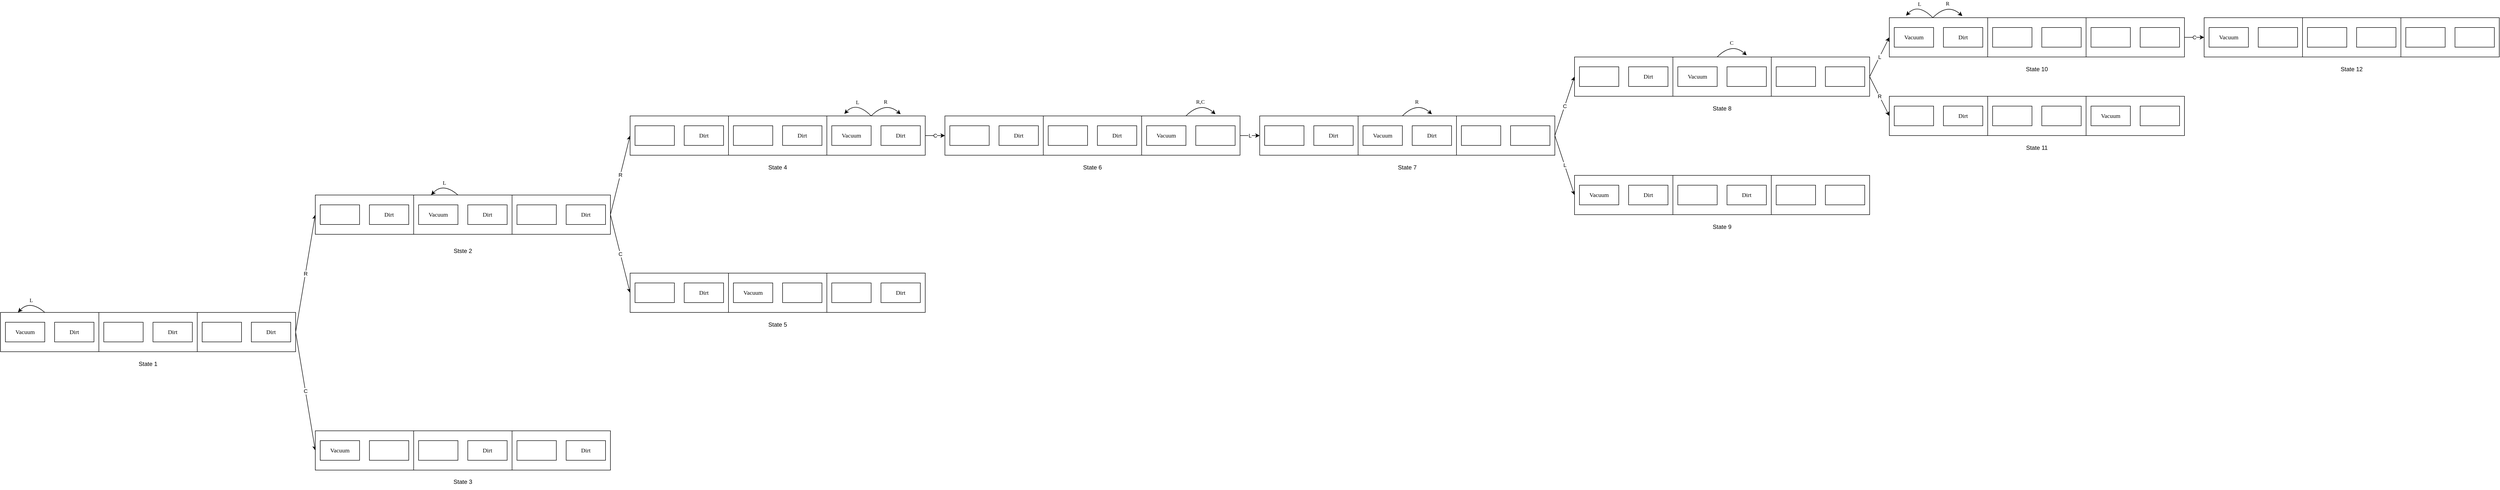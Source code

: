 <mxfile version="20.2.0" type="device"><diagram id="90QePWSyXAGVDsi16M6v" name="Page-1"><mxGraphModel dx="1298" dy="1824" grid="1" gridSize="10" guides="1" tooltips="1" connect="1" arrows="1" fold="1" page="1" pageScale="1" pageWidth="850" pageHeight="1100" math="0" shadow="0"><root><mxCell id="0"/><mxCell id="1" parent="0"/><mxCell id="i3r8bKGxeZJ9RSc_xChF-28" value="R" style="rounded=0;orthogonalLoop=1;jettySize=auto;html=1;exitX=1;exitY=0.5;exitDx=0;exitDy=0;entryX=0;entryY=0.5;entryDx=0;entryDy=0;" edge="1" parent="1" source="i3r8bKGxeZJ9RSc_xChF-1" target="i3r8bKGxeZJ9RSc_xChF-10"><mxGeometry relative="1" as="geometry"/></mxCell><mxCell id="i3r8bKGxeZJ9RSc_xChF-30" value="C" style="edgeStyle=none;rounded=0;orthogonalLoop=1;jettySize=auto;html=1;exitX=1;exitY=0.5;exitDx=0;exitDy=0;entryX=0;entryY=0.5;entryDx=0;entryDy=0;" edge="1" parent="1" source="i3r8bKGxeZJ9RSc_xChF-1" target="i3r8bKGxeZJ9RSc_xChF-19"><mxGeometry relative="1" as="geometry"/></mxCell><mxCell id="i3r8bKGxeZJ9RSc_xChF-1" value="" style="rounded=0;whiteSpace=wrap;html=1;fontFamily=Times New Roman;fontStyle=0" vertex="1" parent="1"><mxGeometry y="280" width="600" height="80" as="geometry"/></mxCell><mxCell id="i3r8bKGxeZJ9RSc_xChF-2" value="Vacuum" style="rounded=0;whiteSpace=wrap;html=1;fontFamily=Times New Roman;fontStyle=0;spacingTop=0;" vertex="1" parent="1"><mxGeometry x="10" y="300" width="80" height="40" as="geometry"/></mxCell><mxCell id="i3r8bKGxeZJ9RSc_xChF-3" value="Dirt" style="rounded=0;whiteSpace=wrap;html=1;fontFamily=Times New Roman;fontStyle=0" vertex="1" parent="1"><mxGeometry x="110" y="300" width="80" height="40" as="geometry"/></mxCell><mxCell id="i3r8bKGxeZJ9RSc_xChF-4" value="" style="rounded=0;whiteSpace=wrap;html=1;fontFamily=Times New Roman;fontStyle=0" vertex="1" parent="1"><mxGeometry x="210" y="300" width="80" height="40" as="geometry"/></mxCell><mxCell id="i3r8bKGxeZJ9RSc_xChF-5" value="Dirt" style="rounded=0;whiteSpace=wrap;html=1;fontFamily=Times New Roman;fontStyle=0" vertex="1" parent="1"><mxGeometry x="310" y="300" width="80" height="40" as="geometry"/></mxCell><mxCell id="i3r8bKGxeZJ9RSc_xChF-6" value="" style="rounded=0;whiteSpace=wrap;html=1;fontFamily=Times New Roman;fontStyle=0" vertex="1" parent="1"><mxGeometry x="410" y="300" width="80" height="40" as="geometry"/></mxCell><mxCell id="i3r8bKGxeZJ9RSc_xChF-7" value="Dirt" style="rounded=0;whiteSpace=wrap;html=1;fontFamily=Times New Roman;fontStyle=0" vertex="1" parent="1"><mxGeometry x="510" y="300" width="80" height="40" as="geometry"/></mxCell><mxCell id="i3r8bKGxeZJ9RSc_xChF-8" value="" style="endArrow=none;html=1;rounded=0;sourcePerimeterSpacing=1;targetPerimeterSpacing=1;fontFamily=Times New Roman;fontStyle=0" edge="1" parent="1"><mxGeometry width="50" height="50" relative="1" as="geometry"><mxPoint x="200" y="360" as="sourcePoint"/><mxPoint x="200" y="280" as="targetPoint"/></mxGeometry></mxCell><mxCell id="i3r8bKGxeZJ9RSc_xChF-9" value="" style="endArrow=none;html=1;rounded=0;sourcePerimeterSpacing=1;targetPerimeterSpacing=1;fontFamily=Times New Roman;fontStyle=0" edge="1" parent="1"><mxGeometry width="50" height="50" relative="1" as="geometry"><mxPoint x="400" y="360" as="sourcePoint"/><mxPoint x="400" y="280" as="targetPoint"/></mxGeometry></mxCell><mxCell id="i3r8bKGxeZJ9RSc_xChF-50" value="R" style="edgeStyle=none;rounded=0;orthogonalLoop=1;jettySize=auto;html=1;exitX=1;exitY=0.5;exitDx=0;exitDy=0;entryX=0;entryY=0.5;entryDx=0;entryDy=0;" edge="1" parent="1" source="i3r8bKGxeZJ9RSc_xChF-10" target="i3r8bKGxeZJ9RSc_xChF-32"><mxGeometry relative="1" as="geometry"/></mxCell><mxCell id="i3r8bKGxeZJ9RSc_xChF-51" value="C" style="edgeStyle=none;rounded=0;orthogonalLoop=1;jettySize=auto;html=1;exitX=1;exitY=0.5;exitDx=0;exitDy=0;entryX=0;entryY=0.5;entryDx=0;entryDy=0;" edge="1" parent="1" source="i3r8bKGxeZJ9RSc_xChF-10" target="i3r8bKGxeZJ9RSc_xChF-41"><mxGeometry relative="1" as="geometry"/></mxCell><mxCell id="i3r8bKGxeZJ9RSc_xChF-10" value="" style="rounded=0;whiteSpace=wrap;html=1;fontFamily=Times New Roman;fontStyle=0" vertex="1" parent="1"><mxGeometry x="640" y="41" width="600" height="80" as="geometry"/></mxCell><mxCell id="i3r8bKGxeZJ9RSc_xChF-11" value="" style="rounded=0;whiteSpace=wrap;html=1;fontFamily=Times New Roman;fontStyle=0;spacingTop=0;" vertex="1" parent="1"><mxGeometry x="650" y="61" width="80" height="40" as="geometry"/></mxCell><mxCell id="i3r8bKGxeZJ9RSc_xChF-12" value="Dirt" style="rounded=0;whiteSpace=wrap;html=1;fontFamily=Times New Roman;fontStyle=0" vertex="1" parent="1"><mxGeometry x="750" y="61" width="80" height="40" as="geometry"/></mxCell><mxCell id="i3r8bKGxeZJ9RSc_xChF-13" value="Vacuum" style="rounded=0;whiteSpace=wrap;html=1;fontFamily=Times New Roman;fontStyle=0" vertex="1" parent="1"><mxGeometry x="850" y="61" width="80" height="40" as="geometry"/></mxCell><mxCell id="i3r8bKGxeZJ9RSc_xChF-14" value="Dirt" style="rounded=0;whiteSpace=wrap;html=1;fontFamily=Times New Roman;fontStyle=0" vertex="1" parent="1"><mxGeometry x="950" y="61" width="80" height="40" as="geometry"/></mxCell><mxCell id="i3r8bKGxeZJ9RSc_xChF-15" value="" style="rounded=0;whiteSpace=wrap;html=1;fontFamily=Times New Roman;fontStyle=0" vertex="1" parent="1"><mxGeometry x="1050" y="61" width="80" height="40" as="geometry"/></mxCell><mxCell id="i3r8bKGxeZJ9RSc_xChF-16" value="Dirt" style="rounded=0;whiteSpace=wrap;html=1;fontFamily=Times New Roman;fontStyle=0" vertex="1" parent="1"><mxGeometry x="1150" y="61" width="80" height="40" as="geometry"/></mxCell><mxCell id="i3r8bKGxeZJ9RSc_xChF-17" value="" style="endArrow=none;html=1;rounded=0;sourcePerimeterSpacing=1;targetPerimeterSpacing=1;fontFamily=Times New Roman;fontStyle=0" edge="1" parent="1"><mxGeometry width="50" height="50" relative="1" as="geometry"><mxPoint x="840" y="121" as="sourcePoint"/><mxPoint x="840" y="41" as="targetPoint"/></mxGeometry></mxCell><mxCell id="i3r8bKGxeZJ9RSc_xChF-18" value="" style="endArrow=none;html=1;rounded=0;sourcePerimeterSpacing=1;targetPerimeterSpacing=1;fontFamily=Times New Roman;fontStyle=0" edge="1" parent="1"><mxGeometry width="50" height="50" relative="1" as="geometry"><mxPoint x="1040" y="121" as="sourcePoint"/><mxPoint x="1040" y="41" as="targetPoint"/></mxGeometry></mxCell><mxCell id="i3r8bKGxeZJ9RSc_xChF-19" value="" style="rounded=0;whiteSpace=wrap;html=1;fontFamily=Times New Roman;fontStyle=0" vertex="1" parent="1"><mxGeometry x="640" y="521" width="600" height="80" as="geometry"/></mxCell><mxCell id="i3r8bKGxeZJ9RSc_xChF-20" value="Vacuum" style="rounded=0;whiteSpace=wrap;html=1;fontFamily=Times New Roman;fontStyle=0;spacingTop=0;" vertex="1" parent="1"><mxGeometry x="650" y="541" width="80" height="40" as="geometry"/></mxCell><mxCell id="i3r8bKGxeZJ9RSc_xChF-21" value="" style="rounded=0;whiteSpace=wrap;html=1;fontFamily=Times New Roman;fontStyle=0" vertex="1" parent="1"><mxGeometry x="750" y="541" width="80" height="40" as="geometry"/></mxCell><mxCell id="i3r8bKGxeZJ9RSc_xChF-22" value="" style="rounded=0;whiteSpace=wrap;html=1;fontFamily=Times New Roman;fontStyle=0" vertex="1" parent="1"><mxGeometry x="850" y="541" width="80" height="40" as="geometry"/></mxCell><mxCell id="i3r8bKGxeZJ9RSc_xChF-23" value="Dirt" style="rounded=0;whiteSpace=wrap;html=1;fontFamily=Times New Roman;fontStyle=0" vertex="1" parent="1"><mxGeometry x="950" y="541" width="80" height="40" as="geometry"/></mxCell><mxCell id="i3r8bKGxeZJ9RSc_xChF-24" value="" style="rounded=0;whiteSpace=wrap;html=1;fontFamily=Times New Roman;fontStyle=0" vertex="1" parent="1"><mxGeometry x="1050" y="541" width="80" height="40" as="geometry"/></mxCell><mxCell id="i3r8bKGxeZJ9RSc_xChF-25" value="Dirt" style="rounded=0;whiteSpace=wrap;html=1;fontFamily=Times New Roman;fontStyle=0" vertex="1" parent="1"><mxGeometry x="1150" y="541" width="80" height="40" as="geometry"/></mxCell><mxCell id="i3r8bKGxeZJ9RSc_xChF-26" value="" style="endArrow=none;html=1;rounded=0;sourcePerimeterSpacing=1;targetPerimeterSpacing=1;fontFamily=Times New Roman;fontStyle=0" edge="1" parent="1"><mxGeometry width="50" height="50" relative="1" as="geometry"><mxPoint x="840" y="601" as="sourcePoint"/><mxPoint x="840" y="521" as="targetPoint"/></mxGeometry></mxCell><mxCell id="i3r8bKGxeZJ9RSc_xChF-27" value="" style="endArrow=none;html=1;rounded=0;sourcePerimeterSpacing=1;targetPerimeterSpacing=1;fontFamily=Times New Roman;fontStyle=0" edge="1" parent="1"><mxGeometry width="50" height="50" relative="1" as="geometry"><mxPoint x="1040" y="601" as="sourcePoint"/><mxPoint x="1040" y="521" as="targetPoint"/></mxGeometry></mxCell><mxCell id="i3r8bKGxeZJ9RSc_xChF-31" value="L" style="curved=1;endArrow=classic;html=1;rounded=0;entryX=0.039;entryY=-0.052;entryDx=0;entryDy=0;entryPerimeter=0;fontFamily=Times New Roman;fontStyle=0" edge="1" parent="1"><mxGeometry width="50" height="50" relative="1" as="geometry"><mxPoint x="90" y="280" as="sourcePoint"/><mxPoint x="35.6" y="279.84" as="targetPoint"/><Array as="points"><mxPoint x="60" y="254"/></Array></mxGeometry></mxCell><mxCell id="i3r8bKGxeZJ9RSc_xChF-78" value="C" style="edgeStyle=none;rounded=0;orthogonalLoop=1;jettySize=auto;html=1;exitX=1;exitY=0.5;exitDx=0;exitDy=0;entryX=0;entryY=0.5;entryDx=0;entryDy=0;" edge="1" parent="1" source="i3r8bKGxeZJ9RSc_xChF-32" target="i3r8bKGxeZJ9RSc_xChF-58"><mxGeometry relative="1" as="geometry"/></mxCell><mxCell id="i3r8bKGxeZJ9RSc_xChF-32" value="" style="rounded=0;whiteSpace=wrap;html=1;fontFamily=Times New Roman;fontStyle=0" vertex="1" parent="1"><mxGeometry x="1280" y="-120" width="600" height="80" as="geometry"/></mxCell><mxCell id="i3r8bKGxeZJ9RSc_xChF-33" value="" style="rounded=0;whiteSpace=wrap;html=1;fontFamily=Times New Roman;fontStyle=0;spacingTop=0;" vertex="1" parent="1"><mxGeometry x="1290" y="-100" width="80" height="40" as="geometry"/></mxCell><mxCell id="i3r8bKGxeZJ9RSc_xChF-34" value="Dirt" style="rounded=0;whiteSpace=wrap;html=1;fontFamily=Times New Roman;fontStyle=0" vertex="1" parent="1"><mxGeometry x="1390" y="-100" width="80" height="40" as="geometry"/></mxCell><mxCell id="i3r8bKGxeZJ9RSc_xChF-35" value="" style="rounded=0;whiteSpace=wrap;html=1;fontFamily=Times New Roman;fontStyle=0" vertex="1" parent="1"><mxGeometry x="1490" y="-100" width="80" height="40" as="geometry"/></mxCell><mxCell id="i3r8bKGxeZJ9RSc_xChF-36" value="Dirt" style="rounded=0;whiteSpace=wrap;html=1;fontFamily=Times New Roman;fontStyle=0" vertex="1" parent="1"><mxGeometry x="1590" y="-100" width="80" height="40" as="geometry"/></mxCell><mxCell id="i3r8bKGxeZJ9RSc_xChF-37" value="Vacuum" style="rounded=0;whiteSpace=wrap;html=1;fontFamily=Times New Roman;fontStyle=0" vertex="1" parent="1"><mxGeometry x="1690" y="-100" width="80" height="40" as="geometry"/></mxCell><mxCell id="i3r8bKGxeZJ9RSc_xChF-38" value="Dirt" style="rounded=0;whiteSpace=wrap;html=1;fontFamily=Times New Roman;fontStyle=0" vertex="1" parent="1"><mxGeometry x="1790" y="-100" width="80" height="40" as="geometry"/></mxCell><mxCell id="i3r8bKGxeZJ9RSc_xChF-39" value="" style="endArrow=none;html=1;rounded=0;sourcePerimeterSpacing=1;targetPerimeterSpacing=1;fontFamily=Times New Roman;fontStyle=0" edge="1" parent="1"><mxGeometry width="50" height="50" relative="1" as="geometry"><mxPoint x="1480" y="-40" as="sourcePoint"/><mxPoint x="1480" y="-120" as="targetPoint"/></mxGeometry></mxCell><mxCell id="i3r8bKGxeZJ9RSc_xChF-40" value="" style="endArrow=none;html=1;rounded=0;sourcePerimeterSpacing=1;targetPerimeterSpacing=1;fontFamily=Times New Roman;fontStyle=0" edge="1" parent="1"><mxGeometry width="50" height="50" relative="1" as="geometry"><mxPoint x="1680" y="-40" as="sourcePoint"/><mxPoint x="1680" y="-120" as="targetPoint"/></mxGeometry></mxCell><mxCell id="i3r8bKGxeZJ9RSc_xChF-41" value="" style="rounded=0;whiteSpace=wrap;html=1;fontFamily=Times New Roman;fontStyle=0" vertex="1" parent="1"><mxGeometry x="1280" y="200" width="600" height="80" as="geometry"/></mxCell><mxCell id="i3r8bKGxeZJ9RSc_xChF-42" value="" style="rounded=0;whiteSpace=wrap;html=1;fontFamily=Times New Roman;fontStyle=0;spacingTop=0;" vertex="1" parent="1"><mxGeometry x="1290" y="220" width="80" height="40" as="geometry"/></mxCell><mxCell id="i3r8bKGxeZJ9RSc_xChF-43" value="Dirt" style="rounded=0;whiteSpace=wrap;html=1;fontFamily=Times New Roman;fontStyle=0" vertex="1" parent="1"><mxGeometry x="1390" y="220" width="80" height="40" as="geometry"/></mxCell><mxCell id="i3r8bKGxeZJ9RSc_xChF-44" value="Vacuum" style="rounded=0;whiteSpace=wrap;html=1;fontFamily=Times New Roman;fontStyle=0" vertex="1" parent="1"><mxGeometry x="1490" y="220" width="80" height="40" as="geometry"/></mxCell><mxCell id="i3r8bKGxeZJ9RSc_xChF-45" value="" style="rounded=0;whiteSpace=wrap;html=1;fontFamily=Times New Roman;fontStyle=0" vertex="1" parent="1"><mxGeometry x="1590" y="220" width="80" height="40" as="geometry"/></mxCell><mxCell id="i3r8bKGxeZJ9RSc_xChF-46" value="" style="rounded=0;whiteSpace=wrap;html=1;fontFamily=Times New Roman;fontStyle=0" vertex="1" parent="1"><mxGeometry x="1690" y="220" width="80" height="40" as="geometry"/></mxCell><mxCell id="i3r8bKGxeZJ9RSc_xChF-47" value="Dirt" style="rounded=0;whiteSpace=wrap;html=1;fontFamily=Times New Roman;fontStyle=0" vertex="1" parent="1"><mxGeometry x="1790" y="220" width="80" height="40" as="geometry"/></mxCell><mxCell id="i3r8bKGxeZJ9RSc_xChF-48" value="" style="endArrow=none;html=1;rounded=0;sourcePerimeterSpacing=1;targetPerimeterSpacing=1;fontFamily=Times New Roman;fontStyle=0" edge="1" parent="1"><mxGeometry width="50" height="50" relative="1" as="geometry"><mxPoint x="1480" y="280" as="sourcePoint"/><mxPoint x="1480" y="200" as="targetPoint"/></mxGeometry></mxCell><mxCell id="i3r8bKGxeZJ9RSc_xChF-49" value="" style="endArrow=none;html=1;rounded=0;sourcePerimeterSpacing=1;targetPerimeterSpacing=1;fontFamily=Times New Roman;fontStyle=0" edge="1" parent="1"><mxGeometry width="50" height="50" relative="1" as="geometry"><mxPoint x="1680" y="280" as="sourcePoint"/><mxPoint x="1680" y="200" as="targetPoint"/></mxGeometry></mxCell><mxCell id="i3r8bKGxeZJ9RSc_xChF-52" value="L" style="curved=1;endArrow=classic;html=1;rounded=0;entryX=0.039;entryY=-0.052;entryDx=0;entryDy=0;entryPerimeter=0;fontFamily=Times New Roman;fontStyle=0" edge="1" parent="1"><mxGeometry width="50" height="50" relative="1" as="geometry"><mxPoint x="930" y="41" as="sourcePoint"/><mxPoint x="875.6" y="40.84" as="targetPoint"/><Array as="points"><mxPoint x="900" y="15"/></Array></mxGeometry></mxCell><mxCell id="i3r8bKGxeZJ9RSc_xChF-53" value="State 1" style="text;html=1;strokeColor=none;fillColor=none;align=center;verticalAlign=middle;whiteSpace=wrap;rounded=0;" vertex="1" parent="1"><mxGeometry x="270" y="370" width="60" height="30" as="geometry"/></mxCell><mxCell id="i3r8bKGxeZJ9RSc_xChF-54" value="Stste 2" style="text;html=1;strokeColor=none;fillColor=none;align=center;verticalAlign=middle;whiteSpace=wrap;rounded=0;" vertex="1" parent="1"><mxGeometry x="910" y="140" width="60" height="30" as="geometry"/></mxCell><mxCell id="i3r8bKGxeZJ9RSc_xChF-55" value="State 3" style="text;html=1;strokeColor=none;fillColor=none;align=center;verticalAlign=middle;whiteSpace=wrap;rounded=0;" vertex="1" parent="1"><mxGeometry x="910" y="610" width="60" height="30" as="geometry"/></mxCell><mxCell id="i3r8bKGxeZJ9RSc_xChF-56" value="State 4" style="text;html=1;strokeColor=none;fillColor=none;align=center;verticalAlign=middle;whiteSpace=wrap;rounded=0;" vertex="1" parent="1"><mxGeometry x="1550" y="-30" width="60" height="30" as="geometry"/></mxCell><mxCell id="i3r8bKGxeZJ9RSc_xChF-57" value="State 5" style="text;html=1;strokeColor=none;fillColor=none;align=center;verticalAlign=middle;whiteSpace=wrap;rounded=0;" vertex="1" parent="1"><mxGeometry x="1550" y="290" width="60" height="30" as="geometry"/></mxCell><mxCell id="i3r8bKGxeZJ9RSc_xChF-82" value="L" style="edgeStyle=none;rounded=0;orthogonalLoop=1;jettySize=auto;html=1;exitX=1;exitY=0.5;exitDx=0;exitDy=0;entryX=0;entryY=0.5;entryDx=0;entryDy=0;" edge="1" parent="1" source="i3r8bKGxeZJ9RSc_xChF-58" target="i3r8bKGxeZJ9RSc_xChF-68"><mxGeometry relative="1" as="geometry"/></mxCell><mxCell id="i3r8bKGxeZJ9RSc_xChF-58" value="" style="rounded=0;whiteSpace=wrap;html=1;fontFamily=Times New Roman;fontStyle=0" vertex="1" parent="1"><mxGeometry x="1920" y="-120" width="600" height="80" as="geometry"/></mxCell><mxCell id="i3r8bKGxeZJ9RSc_xChF-59" value="" style="rounded=0;whiteSpace=wrap;html=1;fontFamily=Times New Roman;fontStyle=0;spacingTop=0;" vertex="1" parent="1"><mxGeometry x="1930" y="-100" width="80" height="40" as="geometry"/></mxCell><mxCell id="i3r8bKGxeZJ9RSc_xChF-60" value="Dirt" style="rounded=0;whiteSpace=wrap;html=1;fontFamily=Times New Roman;fontStyle=0" vertex="1" parent="1"><mxGeometry x="2030" y="-100" width="80" height="40" as="geometry"/></mxCell><mxCell id="i3r8bKGxeZJ9RSc_xChF-61" value="" style="rounded=0;whiteSpace=wrap;html=1;fontFamily=Times New Roman;fontStyle=0" vertex="1" parent="1"><mxGeometry x="2130" y="-100" width="80" height="40" as="geometry"/></mxCell><mxCell id="i3r8bKGxeZJ9RSc_xChF-62" value="Dirt" style="rounded=0;whiteSpace=wrap;html=1;fontFamily=Times New Roman;fontStyle=0" vertex="1" parent="1"><mxGeometry x="2230" y="-100" width="80" height="40" as="geometry"/></mxCell><mxCell id="i3r8bKGxeZJ9RSc_xChF-63" value="Vacuum" style="rounded=0;whiteSpace=wrap;html=1;fontFamily=Times New Roman;fontStyle=0" vertex="1" parent="1"><mxGeometry x="2330" y="-100" width="80" height="40" as="geometry"/></mxCell><mxCell id="i3r8bKGxeZJ9RSc_xChF-64" value="" style="rounded=0;whiteSpace=wrap;html=1;fontFamily=Times New Roman;fontStyle=0" vertex="1" parent="1"><mxGeometry x="2430" y="-100" width="80" height="40" as="geometry"/></mxCell><mxCell id="i3r8bKGxeZJ9RSc_xChF-65" value="" style="endArrow=none;html=1;rounded=0;sourcePerimeterSpacing=1;targetPerimeterSpacing=1;fontFamily=Times New Roman;fontStyle=0" edge="1" parent="1"><mxGeometry width="50" height="50" relative="1" as="geometry"><mxPoint x="2120" y="-40" as="sourcePoint"/><mxPoint x="2120" y="-120" as="targetPoint"/></mxGeometry></mxCell><mxCell id="i3r8bKGxeZJ9RSc_xChF-66" value="" style="endArrow=none;html=1;rounded=0;sourcePerimeterSpacing=1;targetPerimeterSpacing=1;fontFamily=Times New Roman;fontStyle=0" edge="1" parent="1"><mxGeometry width="50" height="50" relative="1" as="geometry"><mxPoint x="2320" y="-40" as="sourcePoint"/><mxPoint x="2320" y="-120" as="targetPoint"/></mxGeometry></mxCell><mxCell id="i3r8bKGxeZJ9RSc_xChF-67" value="State 6" style="text;html=1;strokeColor=none;fillColor=none;align=center;verticalAlign=middle;whiteSpace=wrap;rounded=0;" vertex="1" parent="1"><mxGeometry x="2190" y="-30" width="60" height="30" as="geometry"/></mxCell><mxCell id="i3r8bKGxeZJ9RSc_xChF-94" value="C" style="edgeStyle=none;rounded=0;orthogonalLoop=1;jettySize=auto;html=1;exitX=1;exitY=0.5;exitDx=0;exitDy=0;entryX=0;entryY=0.5;entryDx=0;entryDy=0;" edge="1" parent="1" source="i3r8bKGxeZJ9RSc_xChF-68" target="i3r8bKGxeZJ9RSc_xChF-83"><mxGeometry relative="1" as="geometry"/></mxCell><mxCell id="i3r8bKGxeZJ9RSc_xChF-106" value="L" style="edgeStyle=none;rounded=0;orthogonalLoop=1;jettySize=auto;html=1;exitX=1;exitY=0.5;exitDx=0;exitDy=0;entryX=0;entryY=0.5;entryDx=0;entryDy=0;" edge="1" parent="1" source="i3r8bKGxeZJ9RSc_xChF-68" target="i3r8bKGxeZJ9RSc_xChF-96"><mxGeometry relative="1" as="geometry"><mxPoint x="3170" y="50" as="targetPoint"/></mxGeometry></mxCell><mxCell id="i3r8bKGxeZJ9RSc_xChF-68" value="" style="rounded=0;whiteSpace=wrap;html=1;fontFamily=Times New Roman;fontStyle=0" vertex="1" parent="1"><mxGeometry x="2560" y="-120" width="600" height="80" as="geometry"/></mxCell><mxCell id="i3r8bKGxeZJ9RSc_xChF-69" value="" style="rounded=0;whiteSpace=wrap;html=1;fontFamily=Times New Roman;fontStyle=0;spacingTop=0;" vertex="1" parent="1"><mxGeometry x="2570" y="-100" width="80" height="40" as="geometry"/></mxCell><mxCell id="i3r8bKGxeZJ9RSc_xChF-70" value="Dirt" style="rounded=0;whiteSpace=wrap;html=1;fontFamily=Times New Roman;fontStyle=0" vertex="1" parent="1"><mxGeometry x="2670" y="-100" width="80" height="40" as="geometry"/></mxCell><mxCell id="i3r8bKGxeZJ9RSc_xChF-71" value="Vacuum" style="rounded=0;whiteSpace=wrap;html=1;fontFamily=Times New Roman;fontStyle=0" vertex="1" parent="1"><mxGeometry x="2770" y="-100" width="80" height="40" as="geometry"/></mxCell><mxCell id="i3r8bKGxeZJ9RSc_xChF-72" value="Dirt" style="rounded=0;whiteSpace=wrap;html=1;fontFamily=Times New Roman;fontStyle=0" vertex="1" parent="1"><mxGeometry x="2870" y="-100" width="80" height="40" as="geometry"/></mxCell><mxCell id="i3r8bKGxeZJ9RSc_xChF-73" value="" style="rounded=0;whiteSpace=wrap;html=1;fontFamily=Times New Roman;fontStyle=0" vertex="1" parent="1"><mxGeometry x="2970" y="-100" width="80" height="40" as="geometry"/></mxCell><mxCell id="i3r8bKGxeZJ9RSc_xChF-74" value="" style="rounded=0;whiteSpace=wrap;html=1;fontFamily=Times New Roman;fontStyle=0" vertex="1" parent="1"><mxGeometry x="3070" y="-100" width="80" height="40" as="geometry"/></mxCell><mxCell id="i3r8bKGxeZJ9RSc_xChF-75" value="" style="endArrow=none;html=1;rounded=0;sourcePerimeterSpacing=1;targetPerimeterSpacing=1;fontFamily=Times New Roman;fontStyle=0" edge="1" parent="1"><mxGeometry width="50" height="50" relative="1" as="geometry"><mxPoint x="2760" y="-40" as="sourcePoint"/><mxPoint x="2760" y="-120" as="targetPoint"/></mxGeometry></mxCell><mxCell id="i3r8bKGxeZJ9RSc_xChF-76" value="" style="endArrow=none;html=1;rounded=0;sourcePerimeterSpacing=1;targetPerimeterSpacing=1;fontFamily=Times New Roman;fontStyle=0" edge="1" parent="1"><mxGeometry width="50" height="50" relative="1" as="geometry"><mxPoint x="2960" y="-40" as="sourcePoint"/><mxPoint x="2960" y="-120" as="targetPoint"/></mxGeometry></mxCell><mxCell id="i3r8bKGxeZJ9RSc_xChF-77" value="State 7" style="text;html=1;strokeColor=none;fillColor=none;align=center;verticalAlign=middle;whiteSpace=wrap;rounded=0;" vertex="1" parent="1"><mxGeometry x="2830" y="-30" width="60" height="30" as="geometry"/></mxCell><mxCell id="i3r8bKGxeZJ9RSc_xChF-79" value="L" style="curved=1;endArrow=classic;html=1;rounded=0;entryX=0.039;entryY=-0.052;entryDx=0;entryDy=0;entryPerimeter=0;fontFamily=Times New Roman;fontStyle=0" edge="1" parent="1"><mxGeometry width="50" height="50" relative="1" as="geometry"><mxPoint x="1770" y="-120" as="sourcePoint"/><mxPoint x="1715.6" y="-124.16" as="targetPoint"/><Array as="points"><mxPoint x="1740" y="-150"/></Array></mxGeometry></mxCell><mxCell id="i3r8bKGxeZJ9RSc_xChF-80" value="R" style="curved=1;endArrow=classic;html=1;rounded=0;entryX=0.875;entryY=-0.042;entryDx=0;entryDy=0;entryPerimeter=0;fontFamily=Times New Roman;fontStyle=0" edge="1" parent="1"><mxGeometry width="50" height="50" relative="1" as="geometry"><mxPoint x="1770" y="-120" as="sourcePoint"/><mxPoint x="1830" y="-123.36" as="targetPoint"/><Array as="points"><mxPoint x="1800" y="-150"/></Array></mxGeometry></mxCell><mxCell id="i3r8bKGxeZJ9RSc_xChF-81" value="R,C" style="curved=1;endArrow=classic;html=1;rounded=0;entryX=0.875;entryY=-0.042;entryDx=0;entryDy=0;entryPerimeter=0;fontFamily=Times New Roman;fontStyle=0" edge="1" parent="1"><mxGeometry width="50" height="50" relative="1" as="geometry"><mxPoint x="2410" y="-120" as="sourcePoint"/><mxPoint x="2470" y="-123.36" as="targetPoint"/><Array as="points"><mxPoint x="2440" y="-150"/></Array></mxGeometry></mxCell><mxCell id="i3r8bKGxeZJ9RSc_xChF-117" value="L" style="edgeStyle=none;rounded=0;orthogonalLoop=1;jettySize=auto;html=1;exitX=1;exitY=0.5;exitDx=0;exitDy=0;entryX=0;entryY=0.5;entryDx=0;entryDy=0;" edge="1" parent="1" source="i3r8bKGxeZJ9RSc_xChF-83" target="i3r8bKGxeZJ9RSc_xChF-107"><mxGeometry relative="1" as="geometry"/></mxCell><mxCell id="i3r8bKGxeZJ9RSc_xChF-129" value="R" style="edgeStyle=none;rounded=0;orthogonalLoop=1;jettySize=auto;html=1;exitX=1;exitY=0.5;exitDx=0;exitDy=0;entryX=0;entryY=0.5;entryDx=0;entryDy=0;" edge="1" parent="1" source="i3r8bKGxeZJ9RSc_xChF-83" target="i3r8bKGxeZJ9RSc_xChF-119"><mxGeometry relative="1" as="geometry"/></mxCell><mxCell id="i3r8bKGxeZJ9RSc_xChF-83" value="" style="rounded=0;whiteSpace=wrap;html=1;fontFamily=Times New Roman;fontStyle=0" vertex="1" parent="1"><mxGeometry x="3200" y="-240" width="600" height="80" as="geometry"/></mxCell><mxCell id="i3r8bKGxeZJ9RSc_xChF-84" value="" style="rounded=0;whiteSpace=wrap;html=1;fontFamily=Times New Roman;fontStyle=0;spacingTop=0;" vertex="1" parent="1"><mxGeometry x="3210" y="-220" width="80" height="40" as="geometry"/></mxCell><mxCell id="i3r8bKGxeZJ9RSc_xChF-85" value="Dirt" style="rounded=0;whiteSpace=wrap;html=1;fontFamily=Times New Roman;fontStyle=0" vertex="1" parent="1"><mxGeometry x="3310" y="-220" width="80" height="40" as="geometry"/></mxCell><mxCell id="i3r8bKGxeZJ9RSc_xChF-86" value="Vacuum" style="rounded=0;whiteSpace=wrap;html=1;fontFamily=Times New Roman;fontStyle=0" vertex="1" parent="1"><mxGeometry x="3410" y="-220" width="80" height="40" as="geometry"/></mxCell><mxCell id="i3r8bKGxeZJ9RSc_xChF-87" value="" style="rounded=0;whiteSpace=wrap;html=1;fontFamily=Times New Roman;fontStyle=0" vertex="1" parent="1"><mxGeometry x="3510" y="-220" width="80" height="40" as="geometry"/></mxCell><mxCell id="i3r8bKGxeZJ9RSc_xChF-88" value="" style="rounded=0;whiteSpace=wrap;html=1;fontFamily=Times New Roman;fontStyle=0" vertex="1" parent="1"><mxGeometry x="3610" y="-220" width="80" height="40" as="geometry"/></mxCell><mxCell id="i3r8bKGxeZJ9RSc_xChF-89" value="" style="rounded=0;whiteSpace=wrap;html=1;fontFamily=Times New Roman;fontStyle=0" vertex="1" parent="1"><mxGeometry x="3710" y="-220" width="80" height="40" as="geometry"/></mxCell><mxCell id="i3r8bKGxeZJ9RSc_xChF-90" value="" style="endArrow=none;html=1;rounded=0;sourcePerimeterSpacing=1;targetPerimeterSpacing=1;fontFamily=Times New Roman;fontStyle=0" edge="1" parent="1"><mxGeometry width="50" height="50" relative="1" as="geometry"><mxPoint x="3400" y="-160" as="sourcePoint"/><mxPoint x="3400" y="-240" as="targetPoint"/></mxGeometry></mxCell><mxCell id="i3r8bKGxeZJ9RSc_xChF-91" value="" style="endArrow=none;html=1;rounded=0;sourcePerimeterSpacing=1;targetPerimeterSpacing=1;fontFamily=Times New Roman;fontStyle=0" edge="1" parent="1"><mxGeometry width="50" height="50" relative="1" as="geometry"><mxPoint x="3600" y="-160" as="sourcePoint"/><mxPoint x="3600" y="-240" as="targetPoint"/></mxGeometry></mxCell><mxCell id="i3r8bKGxeZJ9RSc_xChF-92" value="State 8" style="text;html=1;strokeColor=none;fillColor=none;align=center;verticalAlign=middle;whiteSpace=wrap;rounded=0;" vertex="1" parent="1"><mxGeometry x="3470" y="-150" width="60" height="30" as="geometry"/></mxCell><mxCell id="i3r8bKGxeZJ9RSc_xChF-95" value="R&lt;br&gt;" style="curved=1;endArrow=classic;html=1;rounded=0;entryX=0.875;entryY=-0.042;entryDx=0;entryDy=0;entryPerimeter=0;fontFamily=Times New Roman;fontStyle=0" edge="1" parent="1"><mxGeometry width="50" height="50" relative="1" as="geometry"><mxPoint x="2850" y="-120" as="sourcePoint"/><mxPoint x="2910" y="-123.36" as="targetPoint"/><Array as="points"><mxPoint x="2880" y="-150"/></Array></mxGeometry></mxCell><mxCell id="i3r8bKGxeZJ9RSc_xChF-96" value="" style="rounded=0;whiteSpace=wrap;html=1;fontFamily=Times New Roman;fontStyle=0" vertex="1" parent="1"><mxGeometry x="3200" y="1" width="600" height="80" as="geometry"/></mxCell><mxCell id="i3r8bKGxeZJ9RSc_xChF-97" value="Vacuum" style="rounded=0;whiteSpace=wrap;html=1;fontFamily=Times New Roman;fontStyle=0;spacingTop=0;" vertex="1" parent="1"><mxGeometry x="3210" y="21" width="80" height="40" as="geometry"/></mxCell><mxCell id="i3r8bKGxeZJ9RSc_xChF-98" value="Dirt" style="rounded=0;whiteSpace=wrap;html=1;fontFamily=Times New Roman;fontStyle=0" vertex="1" parent="1"><mxGeometry x="3310" y="21" width="80" height="40" as="geometry"/></mxCell><mxCell id="i3r8bKGxeZJ9RSc_xChF-99" value="" style="rounded=0;whiteSpace=wrap;html=1;fontFamily=Times New Roman;fontStyle=0" vertex="1" parent="1"><mxGeometry x="3410" y="21" width="80" height="40" as="geometry"/></mxCell><mxCell id="i3r8bKGxeZJ9RSc_xChF-100" value="Dirt" style="rounded=0;whiteSpace=wrap;html=1;fontFamily=Times New Roman;fontStyle=0" vertex="1" parent="1"><mxGeometry x="3510" y="21" width="80" height="40" as="geometry"/></mxCell><mxCell id="i3r8bKGxeZJ9RSc_xChF-101" value="" style="rounded=0;whiteSpace=wrap;html=1;fontFamily=Times New Roman;fontStyle=0" vertex="1" parent="1"><mxGeometry x="3610" y="21" width="80" height="40" as="geometry"/></mxCell><mxCell id="i3r8bKGxeZJ9RSc_xChF-102" value="" style="rounded=0;whiteSpace=wrap;html=1;fontFamily=Times New Roman;fontStyle=0" vertex="1" parent="1"><mxGeometry x="3710" y="21" width="80" height="40" as="geometry"/></mxCell><mxCell id="i3r8bKGxeZJ9RSc_xChF-103" value="" style="endArrow=none;html=1;rounded=0;sourcePerimeterSpacing=1;targetPerimeterSpacing=1;fontFamily=Times New Roman;fontStyle=0" edge="1" parent="1"><mxGeometry width="50" height="50" relative="1" as="geometry"><mxPoint x="3400" y="81" as="sourcePoint"/><mxPoint x="3400" y="1" as="targetPoint"/></mxGeometry></mxCell><mxCell id="i3r8bKGxeZJ9RSc_xChF-104" value="" style="endArrow=none;html=1;rounded=0;sourcePerimeterSpacing=1;targetPerimeterSpacing=1;fontFamily=Times New Roman;fontStyle=0" edge="1" parent="1"><mxGeometry width="50" height="50" relative="1" as="geometry"><mxPoint x="3600" y="81" as="sourcePoint"/><mxPoint x="3600" y="1" as="targetPoint"/></mxGeometry></mxCell><mxCell id="i3r8bKGxeZJ9RSc_xChF-105" value="State 9" style="text;html=1;strokeColor=none;fillColor=none;align=center;verticalAlign=middle;whiteSpace=wrap;rounded=0;" vertex="1" parent="1"><mxGeometry x="3470" y="91" width="60" height="30" as="geometry"/></mxCell><mxCell id="i3r8bKGxeZJ9RSc_xChF-142" value="C" style="edgeStyle=none;rounded=0;orthogonalLoop=1;jettySize=auto;html=1;exitX=1;exitY=0.5;exitDx=0;exitDy=0;entryX=0;entryY=0.5;entryDx=0;entryDy=0;" edge="1" parent="1" source="i3r8bKGxeZJ9RSc_xChF-107" target="i3r8bKGxeZJ9RSc_xChF-132"><mxGeometry relative="1" as="geometry"/></mxCell><mxCell id="i3r8bKGxeZJ9RSc_xChF-107" value="" style="rounded=0;whiteSpace=wrap;html=1;fontFamily=Times New Roman;fontStyle=0" vertex="1" parent="1"><mxGeometry x="3840" y="-320" width="600" height="80" as="geometry"/></mxCell><mxCell id="i3r8bKGxeZJ9RSc_xChF-108" value="Vacuum" style="rounded=0;whiteSpace=wrap;html=1;fontFamily=Times New Roman;fontStyle=0;spacingTop=0;" vertex="1" parent="1"><mxGeometry x="3850" y="-300" width="80" height="40" as="geometry"/></mxCell><mxCell id="i3r8bKGxeZJ9RSc_xChF-109" value="Dirt" style="rounded=0;whiteSpace=wrap;html=1;fontFamily=Times New Roman;fontStyle=0" vertex="1" parent="1"><mxGeometry x="3950" y="-300" width="80" height="40" as="geometry"/></mxCell><mxCell id="i3r8bKGxeZJ9RSc_xChF-110" value="" style="rounded=0;whiteSpace=wrap;html=1;fontFamily=Times New Roman;fontStyle=0" vertex="1" parent="1"><mxGeometry x="4050" y="-300" width="80" height="40" as="geometry"/></mxCell><mxCell id="i3r8bKGxeZJ9RSc_xChF-111" value="" style="rounded=0;whiteSpace=wrap;html=1;fontFamily=Times New Roman;fontStyle=0" vertex="1" parent="1"><mxGeometry x="4150" y="-300" width="80" height="40" as="geometry"/></mxCell><mxCell id="i3r8bKGxeZJ9RSc_xChF-112" value="" style="rounded=0;whiteSpace=wrap;html=1;fontFamily=Times New Roman;fontStyle=0" vertex="1" parent="1"><mxGeometry x="4250" y="-300" width="80" height="40" as="geometry"/></mxCell><mxCell id="i3r8bKGxeZJ9RSc_xChF-113" value="" style="rounded=0;whiteSpace=wrap;html=1;fontFamily=Times New Roman;fontStyle=0" vertex="1" parent="1"><mxGeometry x="4350" y="-300" width="80" height="40" as="geometry"/></mxCell><mxCell id="i3r8bKGxeZJ9RSc_xChF-114" value="" style="endArrow=none;html=1;rounded=0;sourcePerimeterSpacing=1;targetPerimeterSpacing=1;fontFamily=Times New Roman;fontStyle=0" edge="1" parent="1"><mxGeometry width="50" height="50" relative="1" as="geometry"><mxPoint x="4040" y="-240" as="sourcePoint"/><mxPoint x="4040" y="-320" as="targetPoint"/></mxGeometry></mxCell><mxCell id="i3r8bKGxeZJ9RSc_xChF-115" value="" style="endArrow=none;html=1;rounded=0;sourcePerimeterSpacing=1;targetPerimeterSpacing=1;fontFamily=Times New Roman;fontStyle=0" edge="1" parent="1"><mxGeometry width="50" height="50" relative="1" as="geometry"><mxPoint x="4240" y="-240" as="sourcePoint"/><mxPoint x="4240" y="-320" as="targetPoint"/></mxGeometry></mxCell><mxCell id="i3r8bKGxeZJ9RSc_xChF-116" value="State 10" style="text;html=1;strokeColor=none;fillColor=none;align=center;verticalAlign=middle;whiteSpace=wrap;rounded=0;" vertex="1" parent="1"><mxGeometry x="4110" y="-230" width="60" height="30" as="geometry"/></mxCell><mxCell id="i3r8bKGxeZJ9RSc_xChF-118" value="C" style="curved=1;endArrow=classic;html=1;rounded=0;entryX=0.875;entryY=-0.042;entryDx=0;entryDy=0;entryPerimeter=0;fontFamily=Times New Roman;fontStyle=0" edge="1" parent="1"><mxGeometry width="50" height="50" relative="1" as="geometry"><mxPoint x="3490" y="-240" as="sourcePoint"/><mxPoint x="3550" y="-243.36" as="targetPoint"/><Array as="points"><mxPoint x="3520" y="-270"/></Array></mxGeometry></mxCell><mxCell id="i3r8bKGxeZJ9RSc_xChF-119" value="" style="rounded=0;whiteSpace=wrap;html=1;fontFamily=Times New Roman;fontStyle=0" vertex="1" parent="1"><mxGeometry x="3840" y="-160" width="600" height="80" as="geometry"/></mxCell><mxCell id="i3r8bKGxeZJ9RSc_xChF-120" value="" style="rounded=0;whiteSpace=wrap;html=1;fontFamily=Times New Roman;fontStyle=0;spacingTop=0;" vertex="1" parent="1"><mxGeometry x="3850" y="-140" width="80" height="40" as="geometry"/></mxCell><mxCell id="i3r8bKGxeZJ9RSc_xChF-121" value="Dirt" style="rounded=0;whiteSpace=wrap;html=1;fontFamily=Times New Roman;fontStyle=0" vertex="1" parent="1"><mxGeometry x="3950" y="-140" width="80" height="40" as="geometry"/></mxCell><mxCell id="i3r8bKGxeZJ9RSc_xChF-122" value="" style="rounded=0;whiteSpace=wrap;html=1;fontFamily=Times New Roman;fontStyle=0" vertex="1" parent="1"><mxGeometry x="4050" y="-140" width="80" height="40" as="geometry"/></mxCell><mxCell id="i3r8bKGxeZJ9RSc_xChF-123" value="" style="rounded=0;whiteSpace=wrap;html=1;fontFamily=Times New Roman;fontStyle=0" vertex="1" parent="1"><mxGeometry x="4150" y="-140" width="80" height="40" as="geometry"/></mxCell><mxCell id="i3r8bKGxeZJ9RSc_xChF-124" value="Vacuum" style="rounded=0;whiteSpace=wrap;html=1;fontFamily=Times New Roman;fontStyle=0" vertex="1" parent="1"><mxGeometry x="4250" y="-140" width="80" height="40" as="geometry"/></mxCell><mxCell id="i3r8bKGxeZJ9RSc_xChF-125" value="" style="rounded=0;whiteSpace=wrap;html=1;fontFamily=Times New Roman;fontStyle=0" vertex="1" parent="1"><mxGeometry x="4350" y="-140" width="80" height="40" as="geometry"/></mxCell><mxCell id="i3r8bKGxeZJ9RSc_xChF-126" value="" style="endArrow=none;html=1;rounded=0;sourcePerimeterSpacing=1;targetPerimeterSpacing=1;fontFamily=Times New Roman;fontStyle=0" edge="1" parent="1"><mxGeometry width="50" height="50" relative="1" as="geometry"><mxPoint x="4040" y="-80" as="sourcePoint"/><mxPoint x="4040" y="-160" as="targetPoint"/></mxGeometry></mxCell><mxCell id="i3r8bKGxeZJ9RSc_xChF-127" value="" style="endArrow=none;html=1;rounded=0;sourcePerimeterSpacing=1;targetPerimeterSpacing=1;fontFamily=Times New Roman;fontStyle=0" edge="1" parent="1"><mxGeometry width="50" height="50" relative="1" as="geometry"><mxPoint x="4240" y="-80" as="sourcePoint"/><mxPoint x="4240" y="-160" as="targetPoint"/></mxGeometry></mxCell><mxCell id="i3r8bKGxeZJ9RSc_xChF-128" value="State 11" style="text;html=1;strokeColor=none;fillColor=none;align=center;verticalAlign=middle;whiteSpace=wrap;rounded=0;" vertex="1" parent="1"><mxGeometry x="4110" y="-70" width="60" height="30" as="geometry"/></mxCell><mxCell id="i3r8bKGxeZJ9RSc_xChF-130" value="L" style="curved=1;endArrow=classic;html=1;rounded=0;entryX=0.039;entryY=-0.052;entryDx=0;entryDy=0;entryPerimeter=0;fontFamily=Times New Roman;fontStyle=0" edge="1" parent="1"><mxGeometry width="50" height="50" relative="1" as="geometry"><mxPoint x="3928.4" y="-320" as="sourcePoint"/><mxPoint x="3874" y="-324.16" as="targetPoint"/><Array as="points"><mxPoint x="3898.4" y="-350"/></Array></mxGeometry></mxCell><mxCell id="i3r8bKGxeZJ9RSc_xChF-131" value="R" style="curved=1;endArrow=classic;html=1;rounded=0;entryX=0.875;entryY=-0.042;entryDx=0;entryDy=0;entryPerimeter=0;fontFamily=Times New Roman;fontStyle=0" edge="1" parent="1"><mxGeometry width="50" height="50" relative="1" as="geometry"><mxPoint x="3928.4" y="-320" as="sourcePoint"/><mxPoint x="3988.4" y="-323.36" as="targetPoint"/><Array as="points"><mxPoint x="3958.4" y="-350"/></Array></mxGeometry></mxCell><mxCell id="i3r8bKGxeZJ9RSc_xChF-132" value="" style="rounded=0;whiteSpace=wrap;html=1;fontFamily=Times New Roman;fontStyle=0" vertex="1" parent="1"><mxGeometry x="4480" y="-320" width="600" height="80" as="geometry"/></mxCell><mxCell id="i3r8bKGxeZJ9RSc_xChF-133" value="Vacuum" style="rounded=0;whiteSpace=wrap;html=1;fontFamily=Times New Roman;fontStyle=0;spacingTop=0;" vertex="1" parent="1"><mxGeometry x="4490" y="-300" width="80" height="40" as="geometry"/></mxCell><mxCell id="i3r8bKGxeZJ9RSc_xChF-134" value="" style="rounded=0;whiteSpace=wrap;html=1;fontFamily=Times New Roman;fontStyle=0" vertex="1" parent="1"><mxGeometry x="4590" y="-300" width="80" height="40" as="geometry"/></mxCell><mxCell id="i3r8bKGxeZJ9RSc_xChF-135" value="" style="rounded=0;whiteSpace=wrap;html=1;fontFamily=Times New Roman;fontStyle=0" vertex="1" parent="1"><mxGeometry x="4690" y="-300" width="80" height="40" as="geometry"/></mxCell><mxCell id="i3r8bKGxeZJ9RSc_xChF-136" value="" style="rounded=0;whiteSpace=wrap;html=1;fontFamily=Times New Roman;fontStyle=0" vertex="1" parent="1"><mxGeometry x="4790" y="-300" width="80" height="40" as="geometry"/></mxCell><mxCell id="i3r8bKGxeZJ9RSc_xChF-137" value="" style="rounded=0;whiteSpace=wrap;html=1;fontFamily=Times New Roman;fontStyle=0" vertex="1" parent="1"><mxGeometry x="4890" y="-300" width="80" height="40" as="geometry"/></mxCell><mxCell id="i3r8bKGxeZJ9RSc_xChF-138" value="" style="rounded=0;whiteSpace=wrap;html=1;fontFamily=Times New Roman;fontStyle=0" vertex="1" parent="1"><mxGeometry x="4990" y="-300" width="80" height="40" as="geometry"/></mxCell><mxCell id="i3r8bKGxeZJ9RSc_xChF-139" value="" style="endArrow=none;html=1;rounded=0;sourcePerimeterSpacing=1;targetPerimeterSpacing=1;fontFamily=Times New Roman;fontStyle=0" edge="1" parent="1"><mxGeometry width="50" height="50" relative="1" as="geometry"><mxPoint x="4680" y="-240" as="sourcePoint"/><mxPoint x="4680" y="-320" as="targetPoint"/></mxGeometry></mxCell><mxCell id="i3r8bKGxeZJ9RSc_xChF-140" value="" style="endArrow=none;html=1;rounded=0;sourcePerimeterSpacing=1;targetPerimeterSpacing=1;fontFamily=Times New Roman;fontStyle=0" edge="1" parent="1"><mxGeometry width="50" height="50" relative="1" as="geometry"><mxPoint x="4880" y="-240" as="sourcePoint"/><mxPoint x="4880" y="-320" as="targetPoint"/></mxGeometry></mxCell><mxCell id="i3r8bKGxeZJ9RSc_xChF-141" value="State 12" style="text;html=1;strokeColor=none;fillColor=none;align=center;verticalAlign=middle;whiteSpace=wrap;rounded=0;" vertex="1" parent="1"><mxGeometry x="4750" y="-230" width="60" height="30" as="geometry"/></mxCell></root></mxGraphModel></diagram></mxfile>